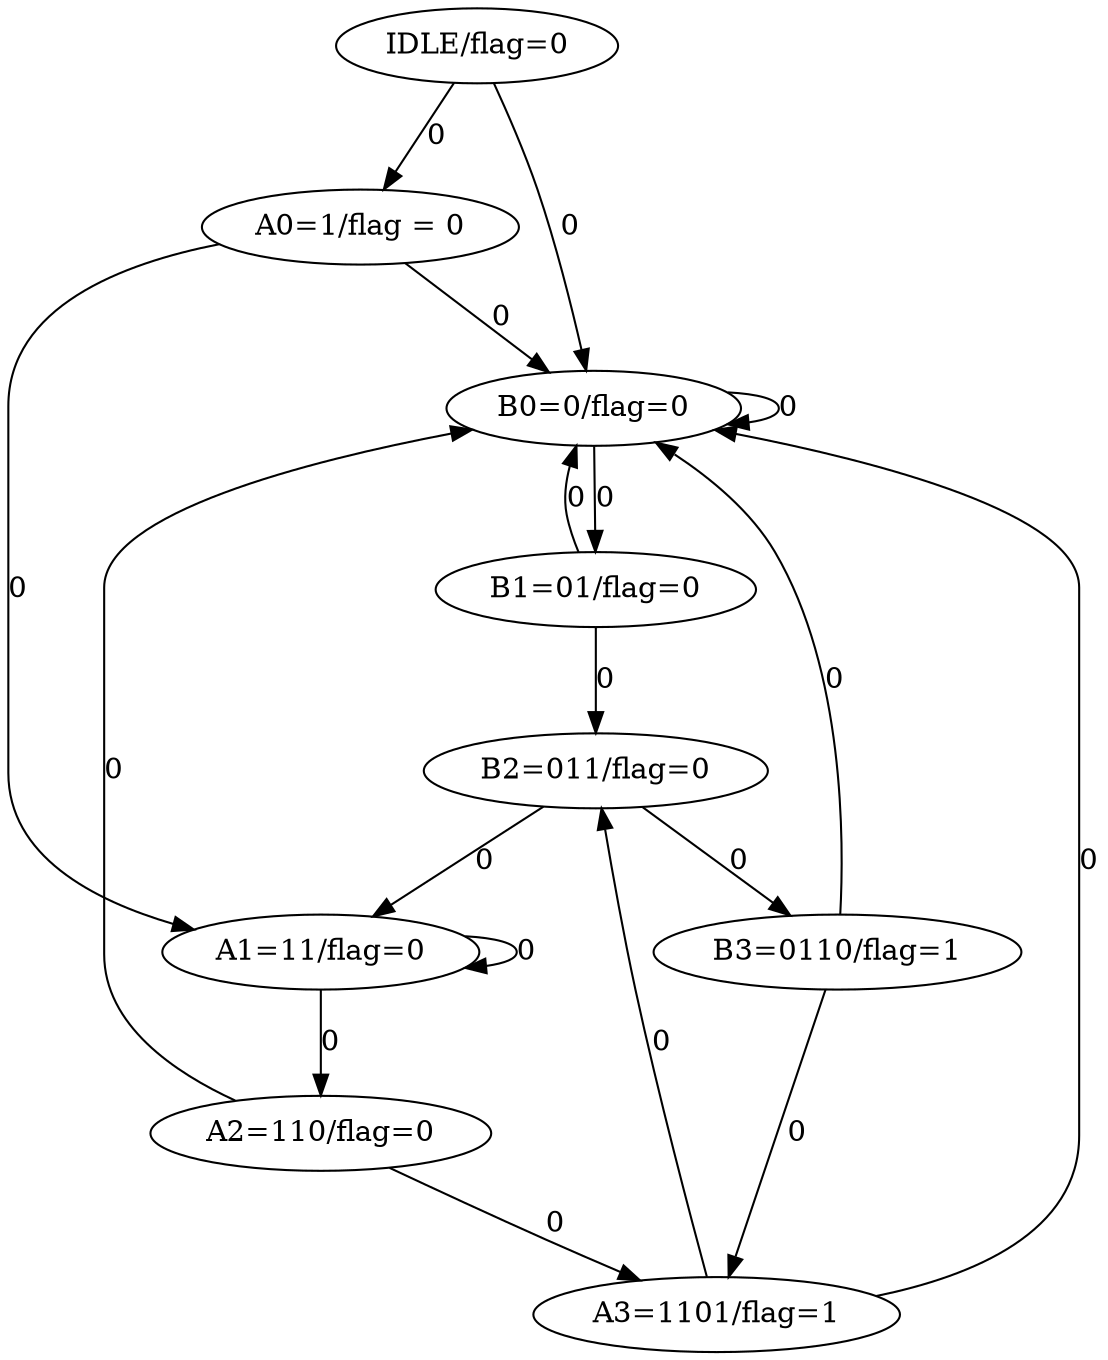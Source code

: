 digraph fsm {
    "IDLE/flag=0"  -> "A0=1/flag = 0" [ label = "0" ]
    "IDLE/flag=0"  -> "B0=0/flag=0" [ label = "0" ]
    "A0=1/flag = 0" -> "A1=11/flag=0" [ label = "0" ]
    "A0=1/flag = 0" -> "B0=0/flag=0" [ label = "0" ]
    "A1=11/flag=0" -> "A1=11/flag=0" [ label = "0" ]
    "A1=11/flag=0" -> "A2=110/flag=0" [ label = "0" ]
    "A2=110/flag=0" -> "A3=1101/flag=1" [ label = "0" ] 
    "A2=110/flag=0" -> "B0=0/flag=0" [ label = "0" ]
    "A3=1101/flag=1" -> "B2=011/flag=0" [ label = "0" ]
    "A3=1101/flag=1" -> "B0=0/flag=0" [ label = "0" ]
    "B0=0/flag=0" -> "B1=01/flag=0" [ label = "0" ]
    "B0=0/flag=0" -> "B0=0/flag=0" [ label = "0" ]
    "B1=01/flag=0" -> "B2=011/flag=0" [ label = "0" ]
    "B1=01/flag=0" -> "B0=0/flag=0" [ label = "0" ]
    "B2=011/flag=0" -> "A1=11/flag=0" [ label = "0" ]
    "B2=011/flag=0" -> "B3=0110/flag=1" [ label = "0" ] 
    "B3=0110/flag=1" -> "A3=1101/flag=1" [ label = "0" ] 
    "B3=0110/flag=1" -> "B0=0/flag=0" [ label = "0" ]
}